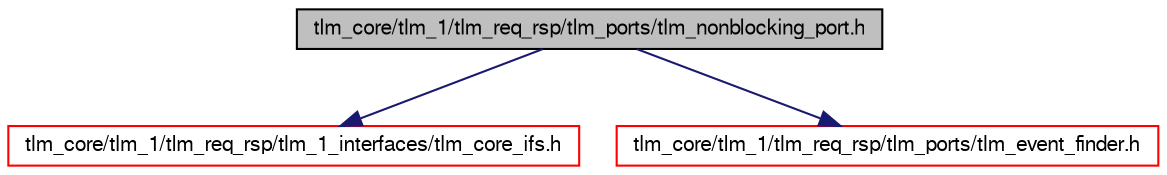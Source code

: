 digraph G
{
  edge [fontname="FreeSans",fontsize="10",labelfontname="FreeSans",labelfontsize="10"];
  node [fontname="FreeSans",fontsize="10",shape=record];
  Node1 [label="tlm_core/tlm_1/tlm_req_rsp/tlm_ports/tlm_nonblocking_port.h",height=0.2,width=0.4,color="black", fillcolor="grey75", style="filled" fontcolor="black"];
  Node1 -> Node2 [color="midnightblue",fontsize="10",style="solid",fontname="FreeSans"];
  Node2 [label="tlm_core/tlm_1/tlm_req_rsp/tlm_1_interfaces/tlm_core_ifs.h",height=0.2,width=0.4,color="red", fillcolor="white", style="filled",URL="$a00129.html"];
  Node1 -> Node3 [color="midnightblue",fontsize="10",style="solid",fontname="FreeSans"];
  Node3 [label="tlm_core/tlm_1/tlm_req_rsp/tlm_ports/tlm_event_finder.h",height=0.2,width=0.4,color="red", fillcolor="white", style="filled",URL="$a00141.html"];
}

